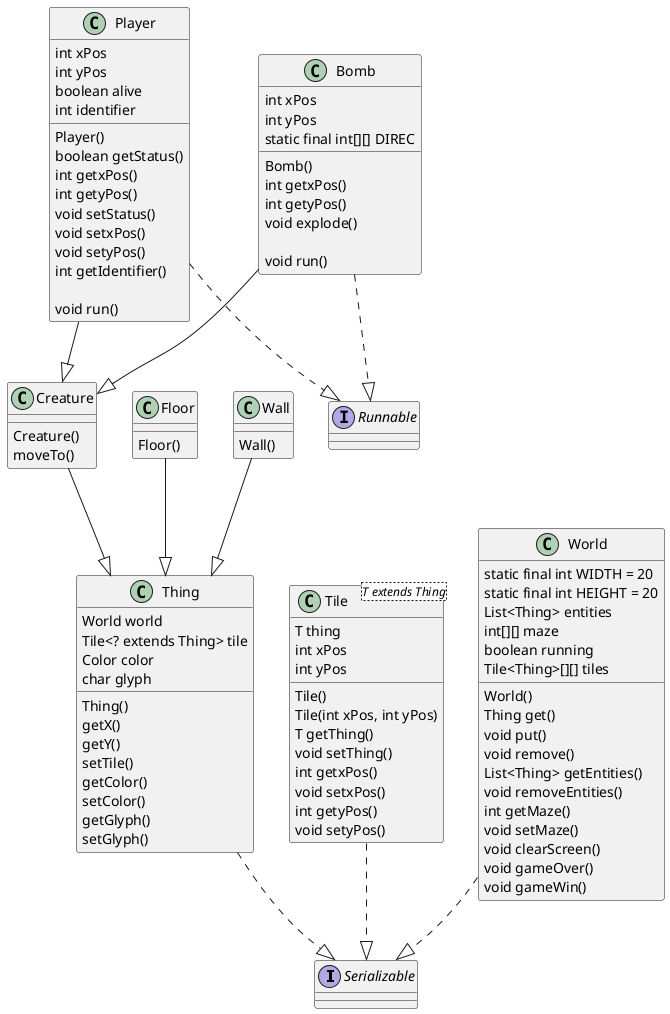 @startuml

interface Serializable {

}

interface Runnable {

}

class Thing {
    World world
    Tile<? extends Thing> tile
    Color color
    char glyph
    
    Thing()
    getX()
    getY()
    setTile()
    getColor()
    setColor()
    getGlyph()
    setGlyph()

}

class Creature {
    Creature()
    moveTo()
}

class Floor {
    Floor()
}

class Player {
    int xPos
    int yPos
    boolean alive
    int identifier

    Player()
    boolean getStatus()
    int getxPos()
    int getyPos()
    void setStatus()
    void setxPos()
    void setyPos()
    int getIdentifier()

    void run()
}

class Bomb {
    int xPos
    int yPos
    static final int[][] DIREC

    Bomb()
    int getxPos()
    int getyPos()
    void explode()

    void run()
}

class Tile<T extends Thing> {
    T thing
    int xPos
    int yPos

    Tile()
    Tile(int xPos, int yPos)
    T getThing()
    void setThing()
    int getxPos()
    void setxPos()
    int getyPos()
    void setyPos()
}

class Wall {
    Wall()
}

class World {
    static final int WIDTH = 20
    static final int HEIGHT = 20
    List<Thing> entities
    int[][] maze
    boolean running
    Tile<Thing>[][] tiles

    World()
    Thing get()
    void put()
    void remove()
    List<Thing> getEntities()
    void removeEntities()
    int getMaze()
    void setMaze()
    void clearScreen()
    void gameOver()
    void gameWin()
}

Thing ..|> Serializable
World ..|> Serializable
Tile ..|> Serializable
Player ..|> Runnable
Bomb ..|> Runnable

Creature --|> Thing
Wall --|> Thing
Floor --|> Thing
Player --|> Creature
Bomb --|> Creature

@enduml
